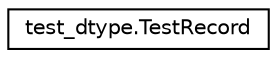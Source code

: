 digraph "Graphical Class Hierarchy"
{
 // LATEX_PDF_SIZE
  edge [fontname="Helvetica",fontsize="10",labelfontname="Helvetica",labelfontsize="10"];
  node [fontname="Helvetica",fontsize="10",shape=record];
  rankdir="LR";
  Node0 [label="test_dtype.TestRecord",height=0.2,width=0.4,color="black", fillcolor="white", style="filled",URL="$classtest__dtype_1_1TestRecord.html",tooltip=" "];
}
